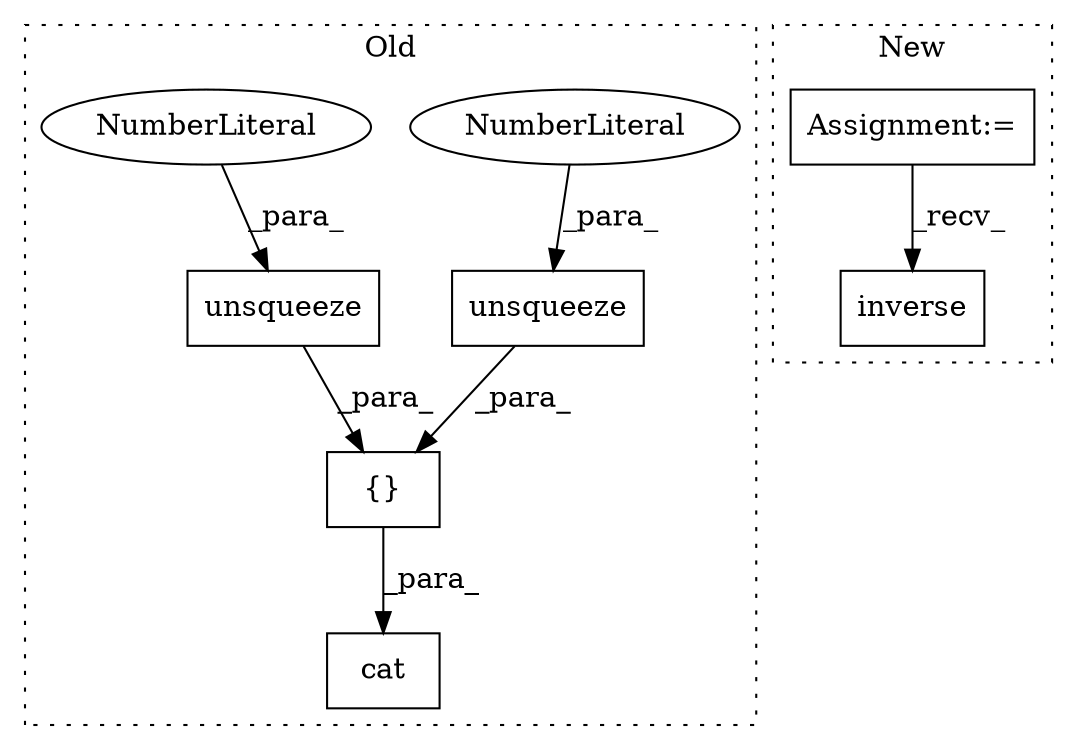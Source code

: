 digraph G {
subgraph cluster0 {
1 [label="{}" a="4" s="5265,5555" l="1,1" shape="box"];
3 [label="unsqueeze" a="32" s="5543,5554" l="10,1" shape="box"];
4 [label="cat" a="32" s="5252,5558" l="4,1" shape="box"];
5 [label="unsqueeze" a="32" s="5398,5409" l="10,1" shape="box"];
6 [label="NumberLiteral" a="34" s="5553" l="1" shape="ellipse"];
7 [label="NumberLiteral" a="34" s="5408" l="1" shape="ellipse"];
label = "Old";
style="dotted";
}
subgraph cluster1 {
2 [label="inverse" a="32" s="5607" l="9" shape="box"];
8 [label="Assignment:=" a="7" s="5458" l="1" shape="box"];
label = "New";
style="dotted";
}
1 -> 4 [label="_para_"];
3 -> 1 [label="_para_"];
5 -> 1 [label="_para_"];
6 -> 3 [label="_para_"];
7 -> 5 [label="_para_"];
8 -> 2 [label="_recv_"];
}
